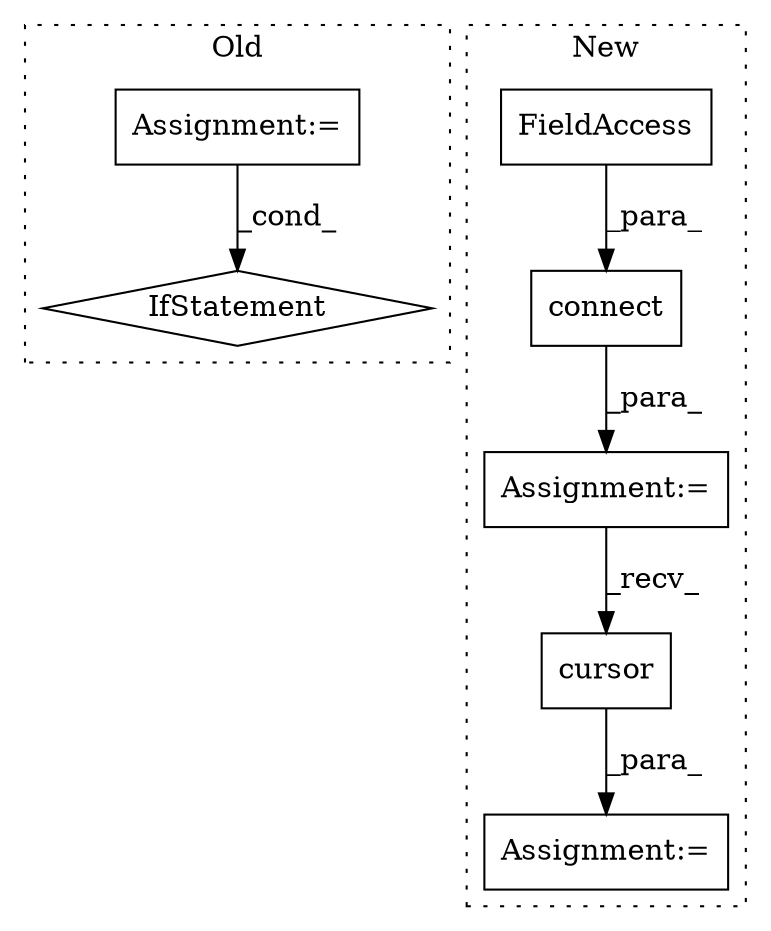 digraph G {
subgraph cluster0 {
1 [label="IfStatement" a="25" s="1114,1128" l="4,2" shape="diamond"];
5 [label="Assignment:=" a="7" s="1077" l="1" shape="box"];
label = "Old";
style="dotted";
}
subgraph cluster1 {
2 [label="cursor" a="32" s="2332" l="8" shape="box"];
3 [label="Assignment:=" a="7" s="2323" l="1" shape="box"];
4 [label="Assignment:=" a="7" s="2246" l="1" shape="box"];
6 [label="connect" a="32" s="2255,2308" l="8,1" shape="box"];
7 [label="FieldAccess" a="22" s="2263" l="10" shape="box"];
label = "New";
style="dotted";
}
2 -> 3 [label="_para_"];
4 -> 2 [label="_recv_"];
5 -> 1 [label="_cond_"];
6 -> 4 [label="_para_"];
7 -> 6 [label="_para_"];
}